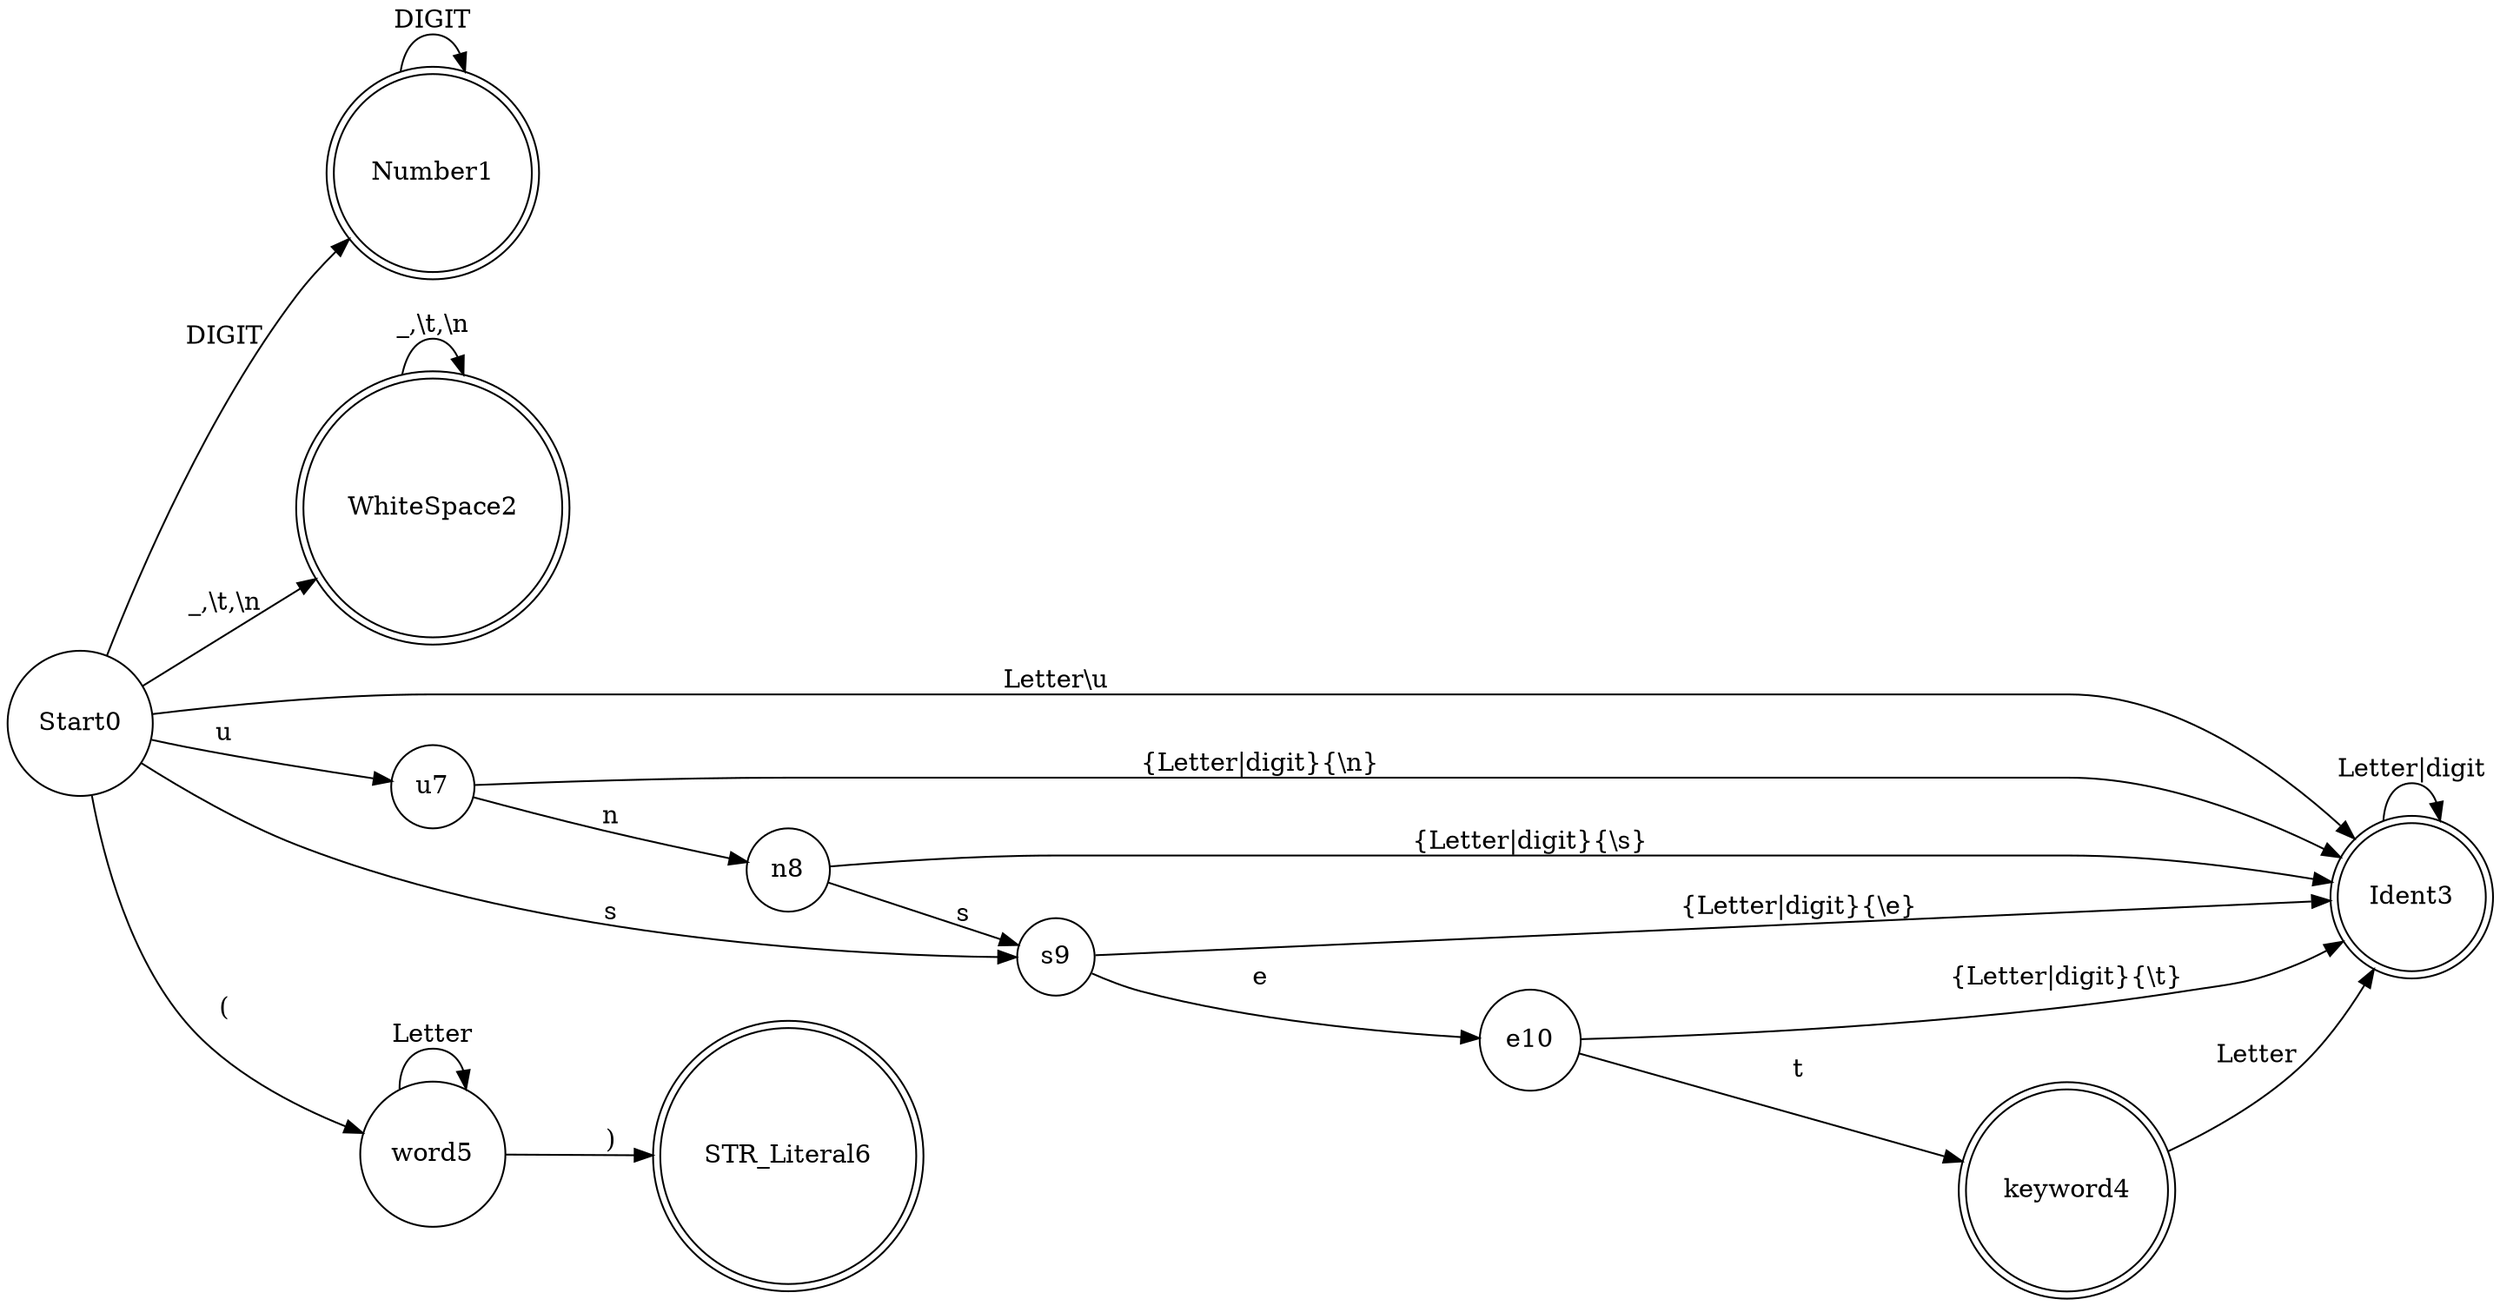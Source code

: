 digraph {
    rankdir=LR ;
    Start0 [shape=circle]
    Number1 [shape=doublecircle]
    WhiteSpace2 [shape=doublecircle]
    Ident3 [shape=doublecircle]
    keyword4 [shape=doublecircle]
    u7 [shape=circle]
    n8 [shape=circle]
    s9 [shape=circle]
    e10 [shape=circle]
    word5 [shape=circle]
    STR_Literal6 [shape=doublecircle]
    
    Start0 -> Number1[label = "DIGIT"]
    Number1 -> Number1[label = "DIGIT"]
    
    Start0 -> WhiteSpace2[label = "_,\\t,\\n"]
    WhiteSpace2 -> WhiteSpace2[label =  "_,\\t,\\n"]

    Start0 -> Ident3[label = "Letter\\u"]
    
    Start0 -> u7[label = "u"]
    u7 -> n8[label = "n"]
    n8 -> s9[label = "s"]
    s9 -> e10[label = "e"]
    e10 -> keyword4[label = "t"]
    
    Start0 -> s9[label = "s"]
    
    Start0 -> word5[label = "("]
    word5 -> word5[label = "Letter"]
    word5 -> STR_Literal6[label = ")"]
    
    u7 -> Ident3[label = "{Letter|digit}{\\n}"]
    n8 -> Ident3[label = "{Letter|digit}{\\s}"]
    s9 -> Ident3[label = "{Letter|digit}{\\e}"]
    e10 -> Ident3[label = "{Letter|digit}{\\t}"]
    keyword4 -> Ident3[label = "Letter"]
    
    Ident3 -> Ident3[label = "Letter|digit"]
}
